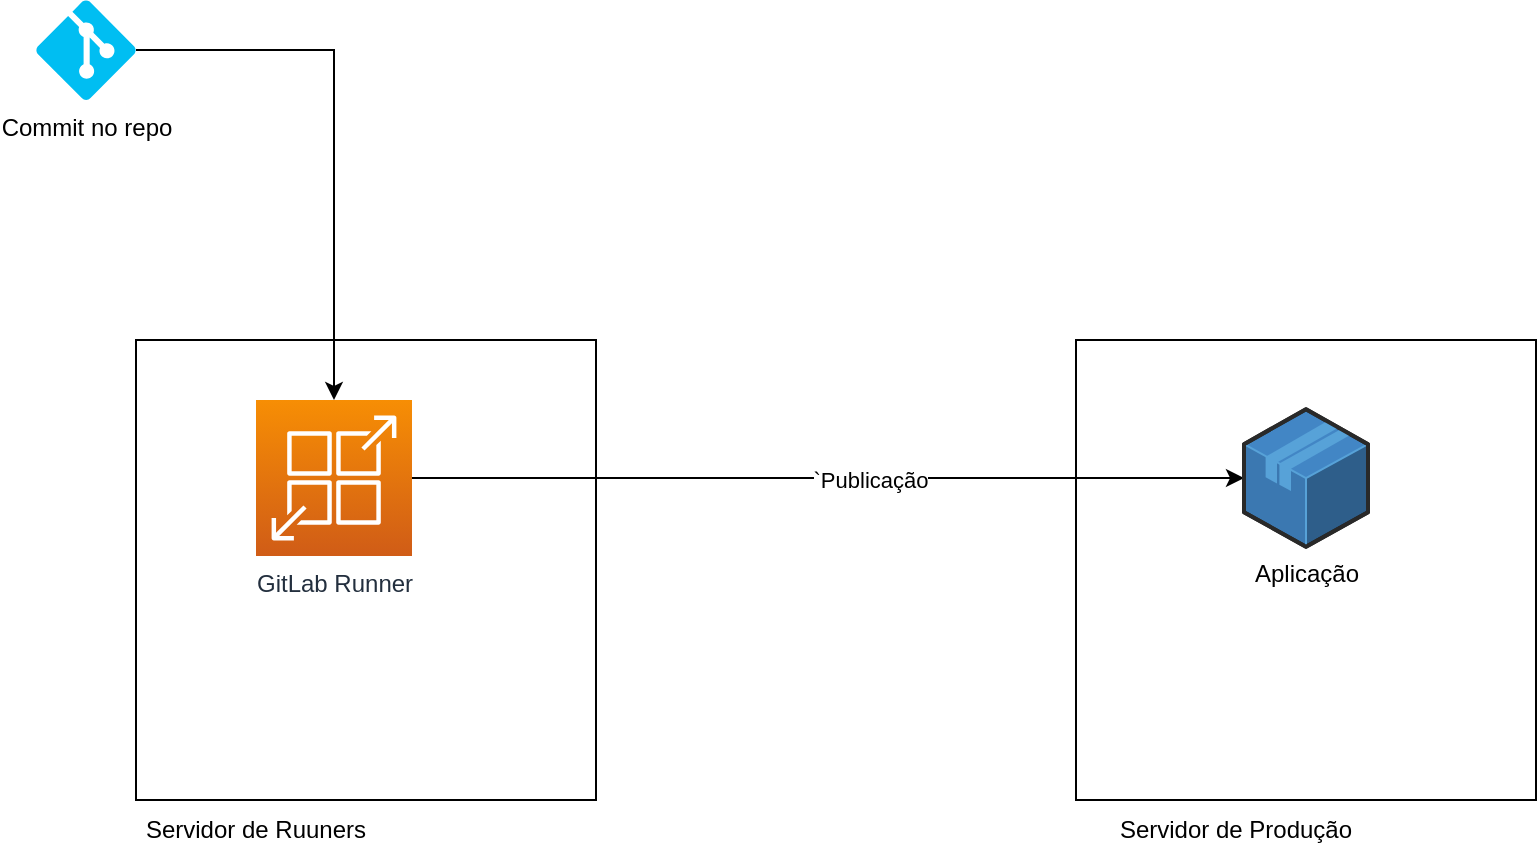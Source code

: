 <mxfile version="20.0.2" type="github">
  <diagram id="qIu4RTvS4aXmTkvlo-zm" name="Page-1">
    <mxGraphModel dx="1038" dy="547" grid="1" gridSize="10" guides="1" tooltips="1" connect="1" arrows="1" fold="1" page="1" pageScale="1" pageWidth="827" pageHeight="1169" math="0" shadow="0">
      <root>
        <mxCell id="0" />
        <mxCell id="1" parent="0" />
        <mxCell id="dp_GVAeV0cUdh480G56G-9" value="" style="edgeStyle=orthogonalEdgeStyle;rounded=0;orthogonalLoop=1;jettySize=auto;html=1;" edge="1" parent="1" source="dp_GVAeV0cUdh480G56G-1" target="dp_GVAeV0cUdh480G56G-8">
          <mxGeometry relative="1" as="geometry" />
        </mxCell>
        <mxCell id="dp_GVAeV0cUdh480G56G-12" value="`Publicação" style="edgeLabel;html=1;align=center;verticalAlign=middle;resizable=0;points=[];" vertex="1" connectable="0" parent="dp_GVAeV0cUdh480G56G-9">
          <mxGeometry x="0.1" y="-1" relative="1" as="geometry">
            <mxPoint as="offset" />
          </mxGeometry>
        </mxCell>
        <mxCell id="dp_GVAeV0cUdh480G56G-2" value="" style="whiteSpace=wrap;html=1;aspect=fixed;fillColor=none;" vertex="1" parent="1">
          <mxGeometry x="90" y="230" width="230" height="230" as="geometry" />
        </mxCell>
        <mxCell id="dp_GVAeV0cUdh480G56G-1" value="GitLab Runner" style="sketch=0;points=[[0,0,0],[0.25,0,0],[0.5,0,0],[0.75,0,0],[1,0,0],[0,1,0],[0.25,1,0],[0.5,1,0],[0.75,1,0],[1,1,0],[0,0.25,0],[0,0.5,0],[0,0.75,0],[1,0.25,0],[1,0.5,0],[1,0.75,0]];outlineConnect=0;fontColor=#232F3E;gradientColor=#F78E04;gradientDirection=north;fillColor=#D05C17;strokeColor=#ffffff;dashed=0;verticalLabelPosition=bottom;verticalAlign=top;align=center;html=1;fontSize=12;fontStyle=0;aspect=fixed;shape=mxgraph.aws4.resourceIcon;resIcon=mxgraph.aws4.app_runner;" vertex="1" parent="1">
          <mxGeometry x="150" y="260" width="78" height="78" as="geometry" />
        </mxCell>
        <mxCell id="dp_GVAeV0cUdh480G56G-4" style="edgeStyle=orthogonalEdgeStyle;rounded=0;orthogonalLoop=1;jettySize=auto;html=1;" edge="1" parent="1" source="dp_GVAeV0cUdh480G56G-3" target="dp_GVAeV0cUdh480G56G-1">
          <mxGeometry relative="1" as="geometry" />
        </mxCell>
        <mxCell id="dp_GVAeV0cUdh480G56G-3" value="Commit no repo" style="verticalLabelPosition=bottom;html=1;verticalAlign=top;align=center;strokeColor=none;fillColor=#00BEF2;shape=mxgraph.azure.git_repository;" vertex="1" parent="1">
          <mxGeometry x="40" y="60" width="50" height="50" as="geometry" />
        </mxCell>
        <mxCell id="dp_GVAeV0cUdh480G56G-7" value="" style="whiteSpace=wrap;html=1;aspect=fixed;fillColor=none;" vertex="1" parent="1">
          <mxGeometry x="560" y="230" width="230" height="230" as="geometry" />
        </mxCell>
        <mxCell id="dp_GVAeV0cUdh480G56G-8" value="Aplicação" style="verticalLabelPosition=bottom;html=1;verticalAlign=top;strokeWidth=1;align=center;outlineConnect=0;dashed=0;outlineConnect=0;shape=mxgraph.aws3d.application;fillColor=#4286c5;strokeColor=#57A2D8;aspect=fixed;" vertex="1" parent="1">
          <mxGeometry x="644" y="264.6" width="62" height="68.8" as="geometry" />
        </mxCell>
        <mxCell id="dp_GVAeV0cUdh480G56G-10" value="Servidor de Ruuners" style="text;html=1;strokeColor=none;fillColor=none;align=center;verticalAlign=middle;whiteSpace=wrap;rounded=0;" vertex="1" parent="1">
          <mxGeometry x="90" y="460" width="120" height="30" as="geometry" />
        </mxCell>
        <mxCell id="dp_GVAeV0cUdh480G56G-11" value="Servidor de Produção" style="text;html=1;strokeColor=none;fillColor=none;align=center;verticalAlign=middle;whiteSpace=wrap;rounded=0;" vertex="1" parent="1">
          <mxGeometry x="560" y="460" width="160" height="30" as="geometry" />
        </mxCell>
      </root>
    </mxGraphModel>
  </diagram>
</mxfile>
